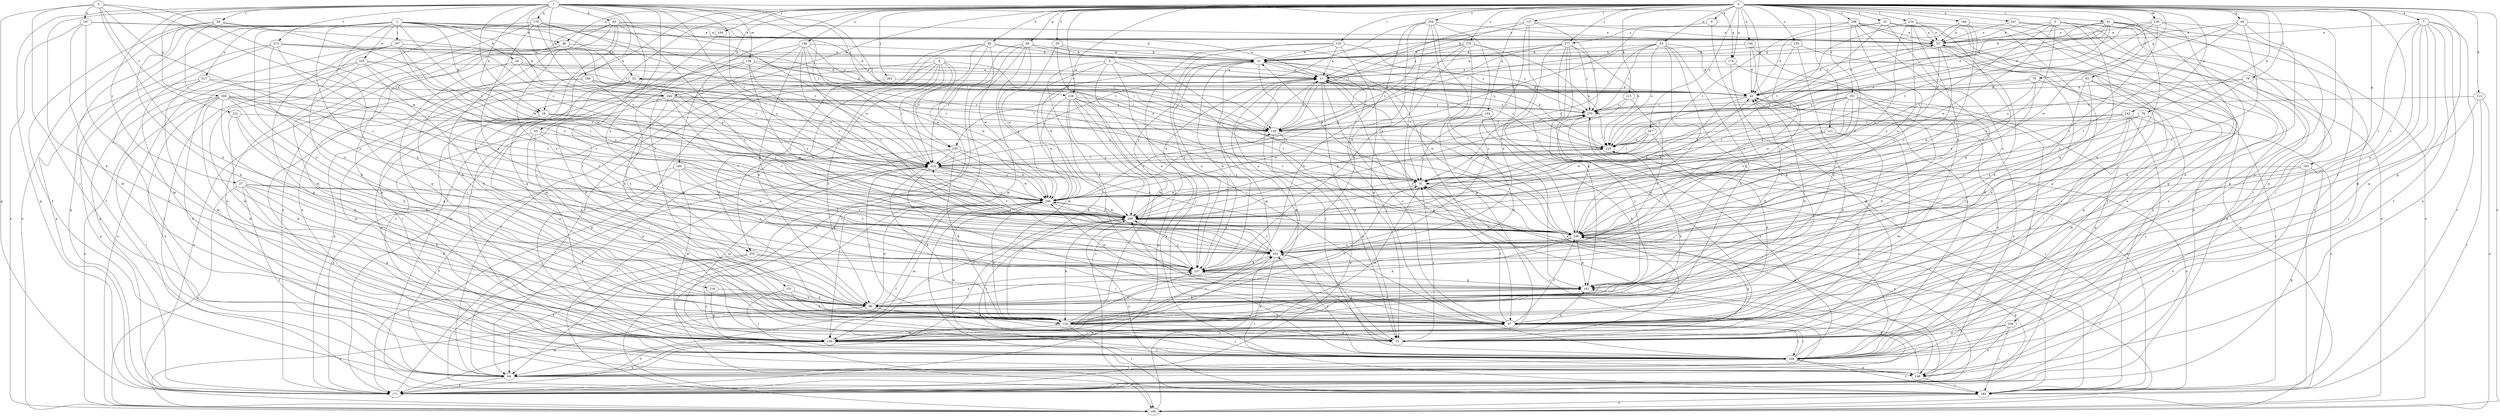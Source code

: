 strict digraph  {
0;
1;
2;
3;
4;
5;
6;
7;
9;
11;
19;
20;
21;
25;
27;
28;
31;
42;
43;
48;
52;
53;
55;
63;
64;
65;
66;
70;
75;
76;
79;
82;
83;
86;
91;
93;
97;
100;
106;
107;
108;
113;
115;
118;
120;
121;
127;
128;
129;
136;
138;
139;
144;
146;
147;
149;
151;
155;
160;
163;
164;
169;
171;
174;
176;
180;
181;
188;
191;
192;
199;
203;
210;
213;
214;
216;
217;
221;
225;
235;
236;
243;
244;
245;
246;
247;
254;
255;
256;
257;
262;
267;
268;
270;
277;
279;
0 -> 7  [label=a];
0 -> 9  [label=a];
0 -> 19  [label=b];
0 -> 25  [label=c];
0 -> 42  [label=d];
0 -> 43  [label=e];
0 -> 48  [label=e];
0 -> 55  [label=f];
0 -> 63  [label=f];
0 -> 65  [label=g];
0 -> 66  [label=g];
0 -> 70  [label=g];
0 -> 75  [label=g];
0 -> 76  [label=h];
0 -> 79  [label=h];
0 -> 82  [label=h];
0 -> 91  [label=i];
0 -> 100  [label=j];
0 -> 106  [label=j];
0 -> 113  [label=k];
0 -> 115  [label=k];
0 -> 120  [label=l];
0 -> 121  [label=l];
0 -> 127  [label=l];
0 -> 128  [label=l];
0 -> 136  [label=m];
0 -> 144  [label=n];
0 -> 146  [label=n];
0 -> 151  [label=o];
0 -> 155  [label=o];
0 -> 160  [label=o];
0 -> 163  [label=p];
0 -> 164  [label=p];
0 -> 174  [label=q];
0 -> 188  [label=r];
0 -> 191  [label=r];
0 -> 192  [label=r];
0 -> 199  [label=s];
0 -> 203  [label=s];
0 -> 210  [label=t];
0 -> 235  [label=v];
0 -> 243  [label=w];
0 -> 244  [label=w];
0 -> 247  [label=x];
0 -> 254  [label=x];
0 -> 262  [label=y];
0 -> 267  [label=y];
0 -> 270  [label=z];
0 -> 277  [label=z];
1 -> 19  [label=b];
1 -> 27  [label=c];
1 -> 28  [label=c];
1 -> 31  [label=c];
1 -> 83  [label=h];
1 -> 93  [label=i];
1 -> 97  [label=i];
1 -> 118  [label=k];
1 -> 128  [label=l];
1 -> 129  [label=l];
1 -> 138  [label=m];
1 -> 169  [label=p];
1 -> 171  [label=p];
1 -> 174  [label=q];
1 -> 176  [label=q];
1 -> 180  [label=q];
1 -> 213  [label=t];
1 -> 214  [label=t];
1 -> 235  [label=v];
1 -> 244  [label=w];
1 -> 255  [label=x];
1 -> 268  [label=y];
2 -> 11  [label=a];
2 -> 19  [label=b];
2 -> 20  [label=b];
2 -> 21  [label=b];
2 -> 48  [label=e];
2 -> 52  [label=e];
2 -> 64  [label=f];
2 -> 75  [label=g];
2 -> 107  [label=j];
2 -> 160  [label=o];
2 -> 171  [label=p];
2 -> 181  [label=q];
2 -> 216  [label=u];
2 -> 217  [label=u];
2 -> 244  [label=w];
2 -> 245  [label=w];
2 -> 246  [label=w];
3 -> 86  [label=h];
3 -> 108  [label=j];
3 -> 147  [label=n];
3 -> 171  [label=p];
3 -> 203  [label=s];
3 -> 214  [label=t];
3 -> 221  [label=u];
3 -> 246  [label=w];
4 -> 52  [label=e];
4 -> 86  [label=h];
4 -> 118  [label=k];
4 -> 171  [label=p];
4 -> 214  [label=t];
4 -> 225  [label=u];
4 -> 235  [label=v];
4 -> 246  [label=w];
4 -> 255  [label=x];
5 -> 31  [label=c];
5 -> 53  [label=e];
5 -> 108  [label=j];
5 -> 160  [label=o];
5 -> 181  [label=q];
5 -> 225  [label=u];
5 -> 236  [label=v];
5 -> 246  [label=w];
5 -> 256  [label=x];
6 -> 11  [label=a];
6 -> 97  [label=i];
6 -> 139  [label=m];
6 -> 181  [label=q];
6 -> 236  [label=v];
6 -> 257  [label=x];
7 -> 53  [label=e];
7 -> 64  [label=f];
7 -> 75  [label=g];
7 -> 97  [label=i];
7 -> 139  [label=m];
7 -> 149  [label=n];
7 -> 181  [label=q];
7 -> 192  [label=r];
7 -> 236  [label=v];
9 -> 118  [label=k];
9 -> 277  [label=z];
11 -> 42  [label=d];
11 -> 75  [label=g];
11 -> 97  [label=i];
11 -> 108  [label=j];
11 -> 139  [label=m];
11 -> 225  [label=u];
11 -> 236  [label=v];
11 -> 257  [label=x];
19 -> 86  [label=h];
19 -> 129  [label=l];
19 -> 139  [label=m];
19 -> 214  [label=t];
19 -> 246  [label=w];
20 -> 11  [label=a];
20 -> 75  [label=g];
20 -> 97  [label=i];
20 -> 129  [label=l];
20 -> 214  [label=t];
21 -> 11  [label=a];
21 -> 31  [label=c];
21 -> 108  [label=j];
21 -> 139  [label=m];
21 -> 257  [label=x];
21 -> 268  [label=y];
25 -> 11  [label=a];
25 -> 31  [label=c];
25 -> 42  [label=d];
25 -> 53  [label=e];
25 -> 64  [label=f];
25 -> 203  [label=s];
25 -> 257  [label=x];
27 -> 64  [label=f];
27 -> 75  [label=g];
27 -> 86  [label=h];
27 -> 118  [label=k];
27 -> 160  [label=o];
27 -> 203  [label=s];
27 -> 246  [label=w];
28 -> 53  [label=e];
28 -> 64  [label=f];
28 -> 118  [label=k];
28 -> 214  [label=t];
28 -> 257  [label=x];
31 -> 11  [label=a];
31 -> 21  [label=b];
31 -> 139  [label=m];
31 -> 149  [label=n];
31 -> 171  [label=p];
31 -> 246  [label=w];
42 -> 53  [label=e];
42 -> 86  [label=h];
42 -> 149  [label=n];
42 -> 268  [label=y];
42 -> 279  [label=z];
43 -> 21  [label=b];
43 -> 31  [label=c];
43 -> 42  [label=d];
43 -> 118  [label=k];
43 -> 129  [label=l];
43 -> 181  [label=q];
43 -> 225  [label=u];
43 -> 236  [label=v];
43 -> 279  [label=z];
48 -> 21  [label=b];
48 -> 31  [label=c];
48 -> 139  [label=m];
48 -> 149  [label=n];
48 -> 246  [label=w];
52 -> 42  [label=d];
52 -> 86  [label=h];
52 -> 108  [label=j];
52 -> 171  [label=p];
52 -> 225  [label=u];
53 -> 21  [label=b];
53 -> 42  [label=d];
53 -> 86  [label=h];
53 -> 97  [label=i];
53 -> 171  [label=p];
53 -> 236  [label=v];
53 -> 268  [label=y];
55 -> 21  [label=b];
55 -> 139  [label=m];
55 -> 246  [label=w];
55 -> 279  [label=z];
63 -> 42  [label=d];
63 -> 75  [label=g];
63 -> 86  [label=h];
63 -> 97  [label=i];
63 -> 257  [label=x];
64 -> 31  [label=c];
64 -> 171  [label=p];
64 -> 181  [label=q];
65 -> 53  [label=e];
65 -> 75  [label=g];
65 -> 118  [label=k];
65 -> 203  [label=s];
65 -> 236  [label=v];
65 -> 246  [label=w];
66 -> 21  [label=b];
66 -> 64  [label=f];
66 -> 139  [label=m];
66 -> 192  [label=r];
66 -> 214  [label=t];
66 -> 236  [label=v];
66 -> 268  [label=y];
70 -> 42  [label=d];
70 -> 129  [label=l];
70 -> 192  [label=r];
70 -> 236  [label=v];
70 -> 246  [label=w];
75 -> 31  [label=c];
75 -> 203  [label=s];
75 -> 236  [label=v];
76 -> 97  [label=i];
76 -> 129  [label=l];
76 -> 139  [label=m];
76 -> 225  [label=u];
76 -> 236  [label=v];
79 -> 42  [label=d];
79 -> 97  [label=i];
79 -> 108  [label=j];
79 -> 225  [label=u];
79 -> 268  [label=y];
82 -> 21  [label=b];
82 -> 64  [label=f];
82 -> 86  [label=h];
82 -> 160  [label=o];
82 -> 214  [label=t];
82 -> 225  [label=u];
82 -> 246  [label=w];
83 -> 42  [label=d];
83 -> 53  [label=e];
83 -> 75  [label=g];
83 -> 118  [label=k];
83 -> 139  [label=m];
83 -> 171  [label=p];
83 -> 203  [label=s];
83 -> 246  [label=w];
83 -> 257  [label=x];
86 -> 42  [label=d];
86 -> 75  [label=g];
86 -> 97  [label=i];
86 -> 118  [label=k];
86 -> 160  [label=o];
86 -> 171  [label=p];
86 -> 246  [label=w];
86 -> 257  [label=x];
91 -> 11  [label=a];
91 -> 21  [label=b];
91 -> 42  [label=d];
91 -> 53  [label=e];
91 -> 75  [label=g];
91 -> 108  [label=j];
91 -> 181  [label=q];
91 -> 192  [label=r];
91 -> 214  [label=t];
91 -> 225  [label=u];
93 -> 75  [label=g];
93 -> 97  [label=i];
93 -> 171  [label=p];
93 -> 225  [label=u];
93 -> 257  [label=x];
97 -> 31  [label=c];
97 -> 42  [label=d];
97 -> 108  [label=j];
97 -> 139  [label=m];
97 -> 236  [label=v];
97 -> 257  [label=x];
97 -> 268  [label=y];
100 -> 108  [label=j];
106 -> 21  [label=b];
106 -> 53  [label=e];
106 -> 149  [label=n];
106 -> 268  [label=y];
106 -> 279  [label=z];
107 -> 21  [label=b];
107 -> 75  [label=g];
107 -> 86  [label=h];
107 -> 171  [label=p];
107 -> 214  [label=t];
107 -> 246  [label=w];
107 -> 268  [label=y];
108 -> 42  [label=d];
108 -> 53  [label=e];
108 -> 64  [label=f];
108 -> 97  [label=i];
108 -> 149  [label=n];
108 -> 192  [label=r];
108 -> 203  [label=s];
108 -> 225  [label=u];
108 -> 246  [label=w];
108 -> 268  [label=y];
108 -> 279  [label=z];
113 -> 97  [label=i];
113 -> 160  [label=o];
113 -> 192  [label=r];
113 -> 279  [label=z];
115 -> 257  [label=x];
115 -> 268  [label=y];
115 -> 279  [label=z];
118 -> 31  [label=c];
118 -> 75  [label=g];
118 -> 108  [label=j];
118 -> 139  [label=m];
118 -> 181  [label=q];
118 -> 192  [label=r];
118 -> 203  [label=s];
118 -> 214  [label=t];
118 -> 257  [label=x];
120 -> 11  [label=a];
120 -> 21  [label=b];
120 -> 75  [label=g];
120 -> 108  [label=j];
120 -> 257  [label=x];
120 -> 279  [label=z];
121 -> 97  [label=i];
121 -> 139  [label=m];
121 -> 225  [label=u];
121 -> 246  [label=w];
127 -> 31  [label=c];
127 -> 53  [label=e];
127 -> 129  [label=l];
127 -> 214  [label=t];
127 -> 257  [label=x];
127 -> 279  [label=z];
128 -> 118  [label=k];
128 -> 149  [label=n];
128 -> 160  [label=o];
128 -> 171  [label=p];
128 -> 236  [label=v];
128 -> 246  [label=w];
128 -> 268  [label=y];
128 -> 279  [label=z];
129 -> 11  [label=a];
129 -> 75  [label=g];
129 -> 171  [label=p];
129 -> 225  [label=u];
136 -> 42  [label=d];
136 -> 53  [label=e];
136 -> 75  [label=g];
136 -> 118  [label=k];
136 -> 236  [label=v];
136 -> 279  [label=z];
138 -> 11  [label=a];
138 -> 42  [label=d];
138 -> 86  [label=h];
138 -> 149  [label=n];
138 -> 236  [label=v];
138 -> 268  [label=y];
139 -> 64  [label=f];
139 -> 97  [label=i];
139 -> 108  [label=j];
139 -> 171  [label=p];
139 -> 181  [label=q];
144 -> 21  [label=b];
144 -> 42  [label=d];
144 -> 108  [label=j];
144 -> 203  [label=s];
146 -> 21  [label=b];
146 -> 129  [label=l];
146 -> 139  [label=m];
146 -> 171  [label=p];
146 -> 203  [label=s];
146 -> 236  [label=v];
146 -> 246  [label=w];
146 -> 257  [label=x];
147 -> 53  [label=e];
147 -> 97  [label=i];
147 -> 129  [label=l];
147 -> 139  [label=m];
147 -> 160  [label=o];
149 -> 97  [label=i];
149 -> 192  [label=r];
151 -> 86  [label=h];
151 -> 108  [label=j];
151 -> 118  [label=k];
155 -> 21  [label=b];
155 -> 86  [label=h];
155 -> 160  [label=o];
155 -> 203  [label=s];
160 -> 203  [label=s];
160 -> 236  [label=v];
163 -> 31  [label=c];
163 -> 149  [label=n];
163 -> 171  [label=p];
163 -> 236  [label=v];
164 -> 86  [label=h];
164 -> 118  [label=k];
164 -> 129  [label=l];
164 -> 246  [label=w];
169 -> 86  [label=h];
169 -> 118  [label=k];
169 -> 139  [label=m];
169 -> 149  [label=n];
169 -> 160  [label=o];
169 -> 192  [label=r];
169 -> 203  [label=s];
169 -> 214  [label=t];
169 -> 236  [label=v];
169 -> 279  [label=z];
171 -> 214  [label=t];
174 -> 11  [label=a];
174 -> 75  [label=g];
174 -> 171  [label=p];
176 -> 31  [label=c];
176 -> 53  [label=e];
176 -> 64  [label=f];
176 -> 149  [label=n];
176 -> 214  [label=t];
176 -> 257  [label=x];
176 -> 268  [label=y];
180 -> 42  [label=d];
180 -> 108  [label=j];
180 -> 129  [label=l];
180 -> 160  [label=o];
180 -> 203  [label=s];
180 -> 268  [label=y];
181 -> 86  [label=h];
181 -> 246  [label=w];
181 -> 279  [label=z];
188 -> 31  [label=c];
188 -> 64  [label=f];
188 -> 108  [label=j];
188 -> 139  [label=m];
188 -> 181  [label=q];
188 -> 203  [label=s];
188 -> 257  [label=x];
191 -> 31  [label=c];
191 -> 86  [label=h];
191 -> 97  [label=i];
191 -> 108  [label=j];
191 -> 225  [label=u];
191 -> 236  [label=v];
191 -> 246  [label=w];
191 -> 279  [label=z];
192 -> 11  [label=a];
192 -> 160  [label=o];
192 -> 225  [label=u];
192 -> 268  [label=y];
192 -> 279  [label=z];
199 -> 53  [label=e];
199 -> 129  [label=l];
199 -> 160  [label=o];
199 -> 171  [label=p];
199 -> 181  [label=q];
199 -> 203  [label=s];
199 -> 214  [label=t];
199 -> 236  [label=v];
203 -> 11  [label=a];
203 -> 75  [label=g];
203 -> 192  [label=r];
203 -> 214  [label=t];
203 -> 257  [label=x];
203 -> 268  [label=y];
210 -> 53  [label=e];
210 -> 75  [label=g];
210 -> 171  [label=p];
210 -> 203  [label=s];
210 -> 214  [label=t];
210 -> 236  [label=v];
210 -> 268  [label=y];
213 -> 21  [label=b];
213 -> 42  [label=d];
213 -> 129  [label=l];
213 -> 139  [label=m];
213 -> 171  [label=p];
213 -> 203  [label=s];
213 -> 257  [label=x];
214 -> 31  [label=c];
214 -> 97  [label=i];
214 -> 118  [label=k];
214 -> 139  [label=m];
214 -> 236  [label=v];
214 -> 246  [label=w];
214 -> 268  [label=y];
216 -> 75  [label=g];
216 -> 86  [label=h];
217 -> 42  [label=d];
217 -> 108  [label=j];
217 -> 139  [label=m];
217 -> 171  [label=p];
217 -> 268  [label=y];
221 -> 86  [label=h];
221 -> 97  [label=i];
221 -> 118  [label=k];
221 -> 129  [label=l];
225 -> 21  [label=b];
225 -> 118  [label=k];
225 -> 214  [label=t];
235 -> 64  [label=f];
235 -> 118  [label=k];
235 -> 192  [label=r];
235 -> 214  [label=t];
235 -> 236  [label=v];
235 -> 246  [label=w];
236 -> 21  [label=b];
236 -> 75  [label=g];
236 -> 86  [label=h];
236 -> 171  [label=p];
236 -> 181  [label=q];
236 -> 203  [label=s];
236 -> 279  [label=z];
243 -> 31  [label=c];
243 -> 97  [label=i];
243 -> 108  [label=j];
243 -> 129  [label=l];
243 -> 192  [label=r];
243 -> 225  [label=u];
243 -> 257  [label=x];
244 -> 75  [label=g];
244 -> 129  [label=l];
244 -> 139  [label=m];
244 -> 214  [label=t];
244 -> 236  [label=v];
244 -> 257  [label=x];
244 -> 268  [label=y];
244 -> 279  [label=z];
245 -> 11  [label=a];
245 -> 86  [label=h];
245 -> 139  [label=m];
245 -> 149  [label=n];
245 -> 160  [label=o];
245 -> 236  [label=v];
245 -> 268  [label=y];
246 -> 21  [label=b];
246 -> 64  [label=f];
246 -> 108  [label=j];
246 -> 118  [label=k];
246 -> 129  [label=l];
246 -> 139  [label=m];
246 -> 160  [label=o];
246 -> 203  [label=s];
246 -> 268  [label=y];
247 -> 53  [label=e];
247 -> 108  [label=j];
247 -> 118  [label=k];
254 -> 31  [label=c];
254 -> 53  [label=e];
254 -> 86  [label=h];
254 -> 97  [label=i];
254 -> 171  [label=p];
254 -> 181  [label=q];
254 -> 203  [label=s];
254 -> 214  [label=t];
255 -> 64  [label=f];
255 -> 97  [label=i];
255 -> 192  [label=r];
255 -> 257  [label=x];
256 -> 75  [label=g];
256 -> 108  [label=j];
256 -> 149  [label=n];
256 -> 192  [label=r];
257 -> 21  [label=b];
257 -> 181  [label=q];
257 -> 268  [label=y];
262 -> 42  [label=d];
262 -> 64  [label=f];
267 -> 31  [label=c];
267 -> 118  [label=k];
267 -> 214  [label=t];
267 -> 225  [label=u];
268 -> 11  [label=a];
268 -> 42  [label=d];
268 -> 64  [label=f];
268 -> 118  [label=k];
268 -> 225  [label=u];
268 -> 236  [label=v];
268 -> 246  [label=w];
270 -> 11  [label=a];
270 -> 21  [label=b];
270 -> 139  [label=m];
270 -> 225  [label=u];
270 -> 236  [label=v];
270 -> 246  [label=w];
270 -> 257  [label=x];
277 -> 11  [label=a];
277 -> 21  [label=b];
277 -> 129  [label=l];
277 -> 139  [label=m];
277 -> 181  [label=q];
277 -> 192  [label=r];
277 -> 203  [label=s];
277 -> 225  [label=u];
277 -> 279  [label=z];
279 -> 129  [label=l];
279 -> 192  [label=r];
279 -> 268  [label=y];
}
